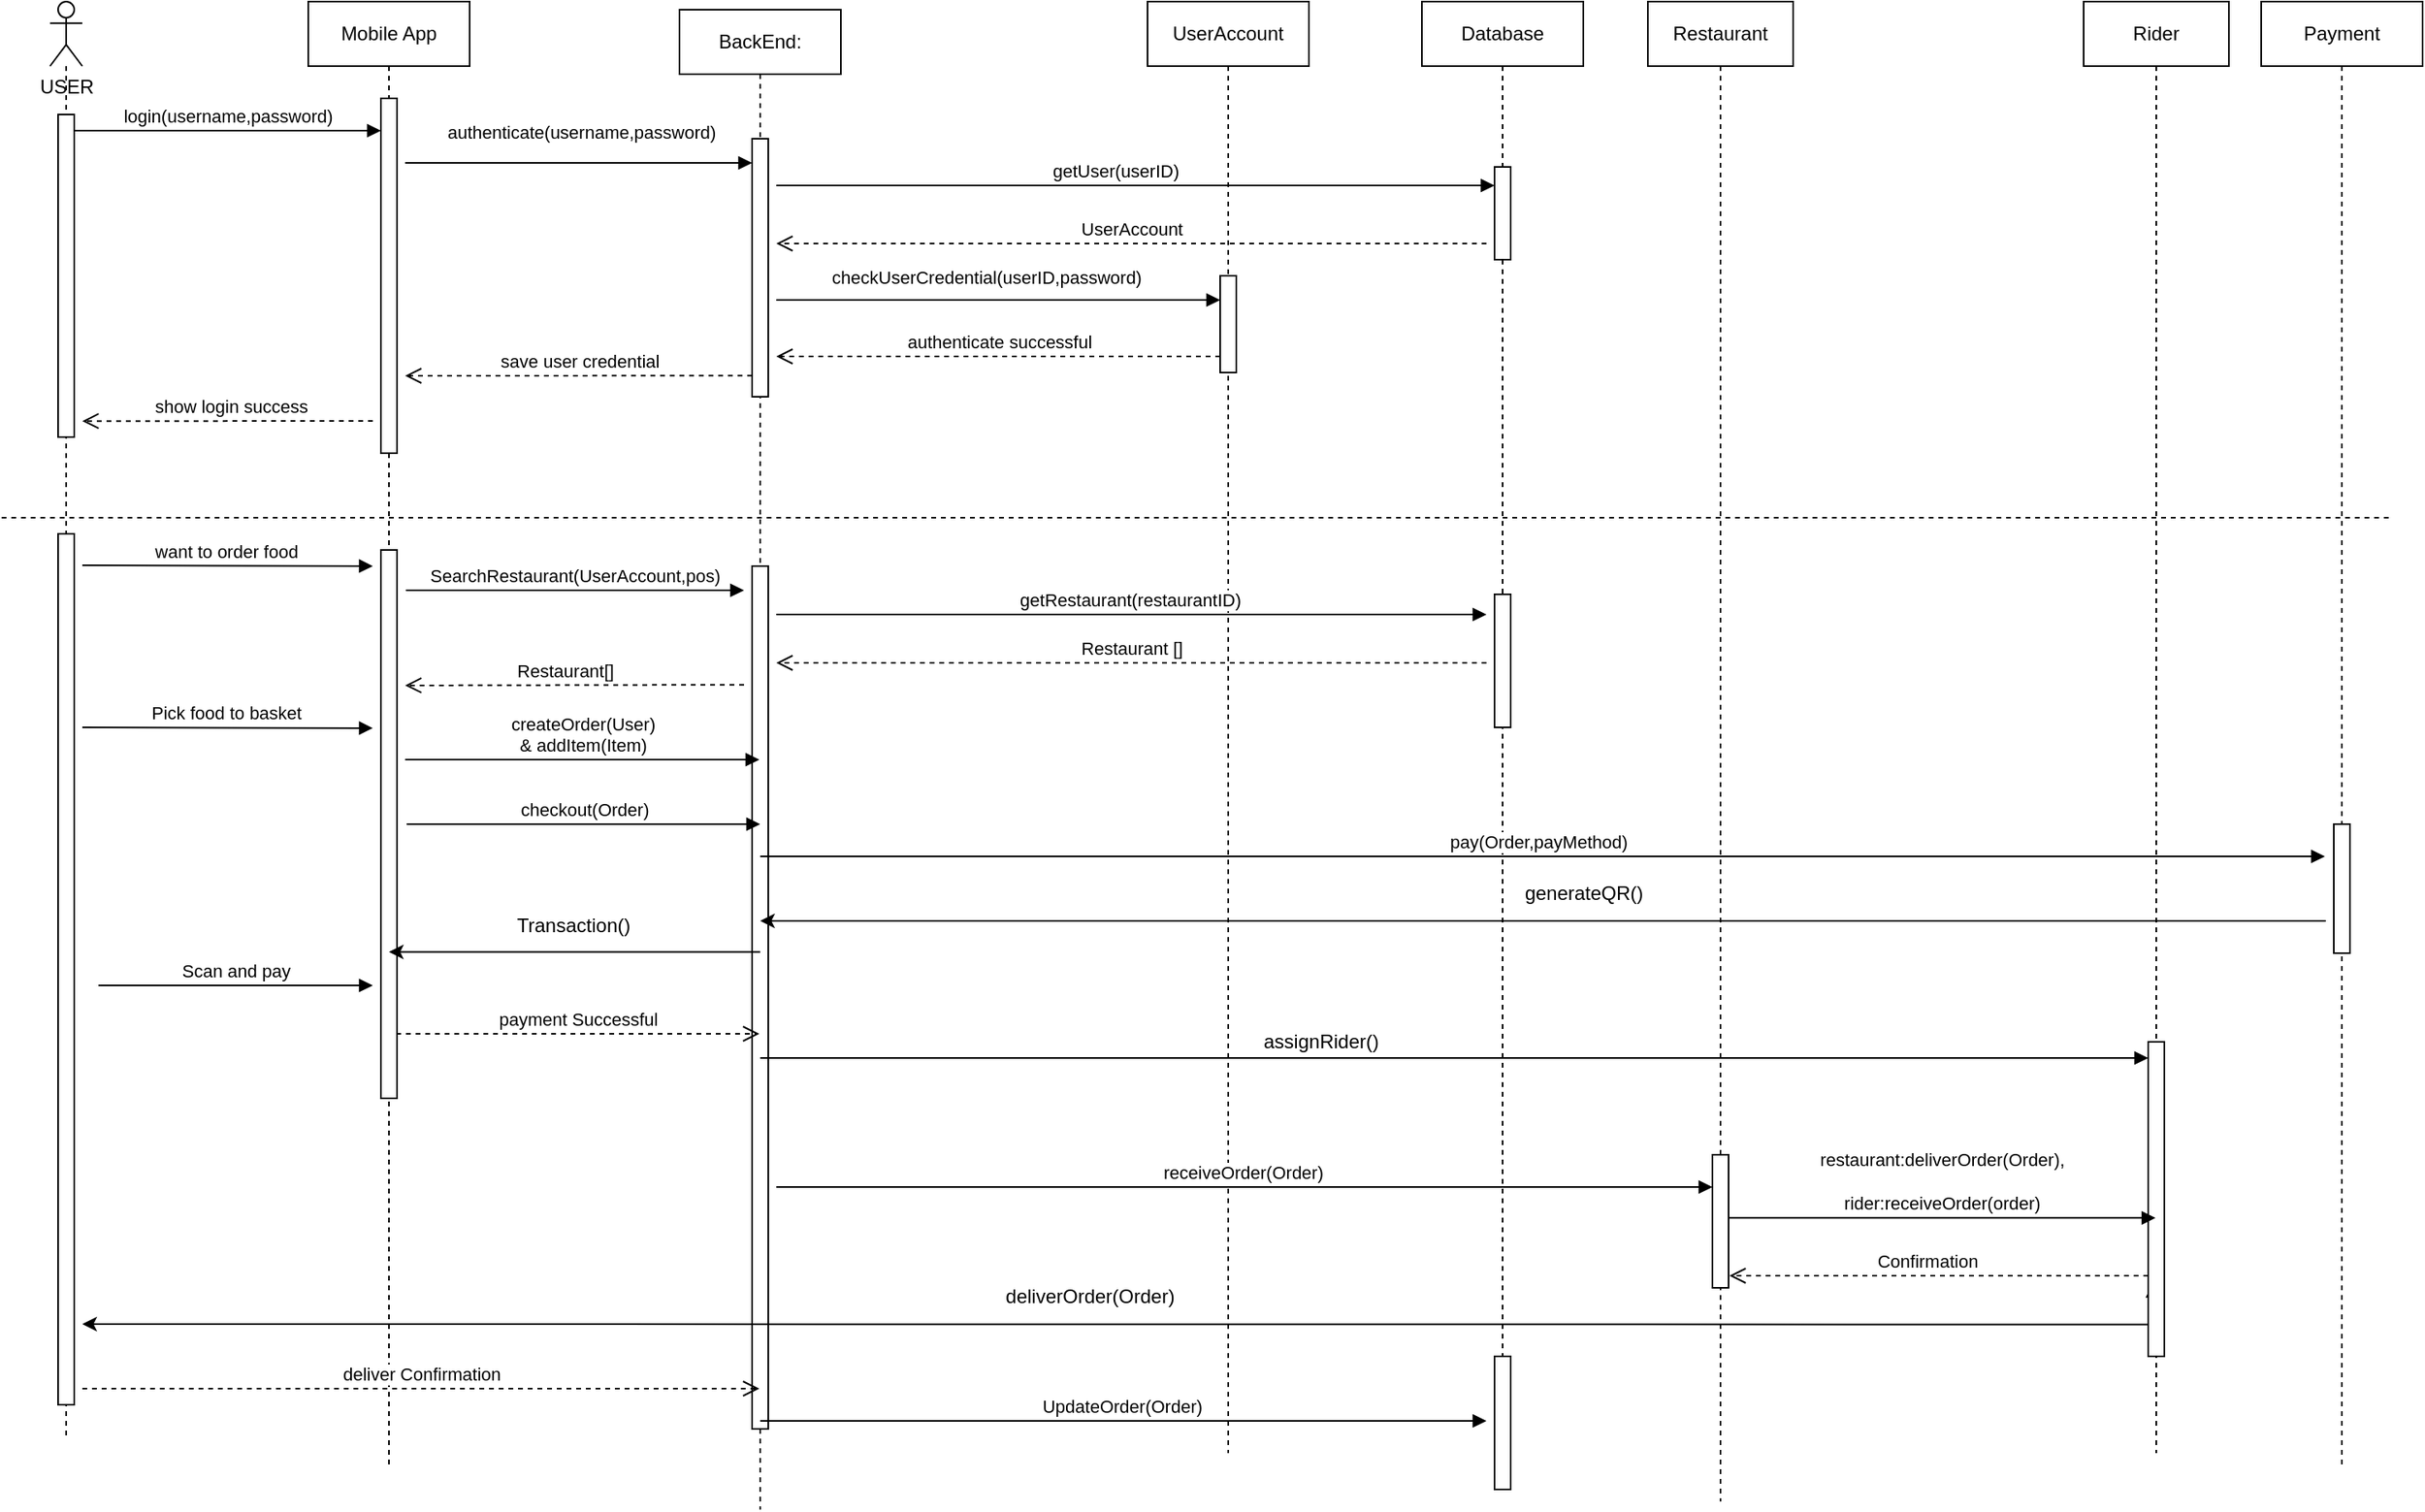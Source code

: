 <mxfile version="27.2.0">
  <diagram name="Page-1" id="UST4I9pK4YMWcaEYPqt1">
    <mxGraphModel dx="1782" dy="844" grid="1" gridSize="10" guides="1" tooltips="1" connect="1" arrows="1" fold="1" page="1" pageScale="1" pageWidth="1100" pageHeight="850" math="0" shadow="0">
      <root>
        <mxCell id="0" />
        <mxCell id="1" parent="0" />
        <mxCell id="Ubm2rYDGmobeWUHp4W_3-1" value="" style="shape=umlLifeline;perimeter=lifelinePerimeter;whiteSpace=wrap;html=1;container=1;dropTarget=0;collapsible=0;recursiveResize=0;outlineConnect=0;portConstraint=eastwest;newEdgeStyle={&quot;curved&quot;:0,&quot;rounded&quot;:0};participant=umlActor;" parent="1" vertex="1">
          <mxGeometry x="20" y="60" width="20" height="890" as="geometry" />
        </mxCell>
        <mxCell id="Ubm2rYDGmobeWUHp4W_3-10" value="" style="html=1;points=[[0,0,0,0,5],[0,1,0,0,-5],[1,0,0,0,5],[1,1,0,0,-5]];perimeter=orthogonalPerimeter;outlineConnect=0;targetShapes=umlLifeline;portConstraint=eastwest;newEdgeStyle={&quot;curved&quot;:0,&quot;rounded&quot;:0};" parent="Ubm2rYDGmobeWUHp4W_3-1" vertex="1">
          <mxGeometry x="5" y="70" width="10" height="200" as="geometry" />
        </mxCell>
        <mxCell id="Ubm2rYDGmobeWUHp4W_3-38" value="" style="html=1;points=[[0,0,0,0,5],[0,1,0,0,-5],[1,0,0,0,5],[1,1,0,0,-5]];perimeter=orthogonalPerimeter;outlineConnect=0;targetShapes=umlLifeline;portConstraint=eastwest;newEdgeStyle={&quot;curved&quot;:0,&quot;rounded&quot;:0};" parent="Ubm2rYDGmobeWUHp4W_3-1" vertex="1">
          <mxGeometry x="5" y="330" width="10" height="540" as="geometry" />
        </mxCell>
        <mxCell id="Ubm2rYDGmobeWUHp4W_3-2" value="Mobile App" style="shape=umlLifeline;perimeter=lifelinePerimeter;whiteSpace=wrap;html=1;container=1;dropTarget=0;collapsible=0;recursiveResize=0;outlineConnect=0;portConstraint=eastwest;newEdgeStyle={&quot;curved&quot;:0,&quot;rounded&quot;:0};" parent="1" vertex="1">
          <mxGeometry x="180" y="60" width="100" height="910" as="geometry" />
        </mxCell>
        <mxCell id="Ubm2rYDGmobeWUHp4W_3-11" value="" style="html=1;points=[[0,0,0,0,5],[0,1,0,0,-5],[1,0,0,0,5],[1,1,0,0,-5]];perimeter=orthogonalPerimeter;outlineConnect=0;targetShapes=umlLifeline;portConstraint=eastwest;newEdgeStyle={&quot;curved&quot;:0,&quot;rounded&quot;:0};" parent="Ubm2rYDGmobeWUHp4W_3-2" vertex="1">
          <mxGeometry x="45" y="60" width="10" height="220" as="geometry" />
        </mxCell>
        <mxCell id="Ubm2rYDGmobeWUHp4W_3-43" value="" style="html=1;points=[[0,0,0,0,5],[0,1,0,0,-5],[1,0,0,0,5],[1,1,0,0,-5]];perimeter=orthogonalPerimeter;outlineConnect=0;targetShapes=umlLifeline;portConstraint=eastwest;newEdgeStyle={&quot;curved&quot;:0,&quot;rounded&quot;:0};" parent="Ubm2rYDGmobeWUHp4W_3-2" vertex="1">
          <mxGeometry x="45" y="340" width="10" height="340" as="geometry" />
        </mxCell>
        <mxCell id="Ubm2rYDGmobeWUHp4W_3-3" value="BackEnd:" style="shape=umlLifeline;perimeter=lifelinePerimeter;whiteSpace=wrap;html=1;container=1;dropTarget=0;collapsible=0;recursiveResize=0;outlineConnect=0;portConstraint=eastwest;newEdgeStyle={&quot;curved&quot;:0,&quot;rounded&quot;:0};" parent="1" vertex="1">
          <mxGeometry x="410" y="65" width="100" height="930" as="geometry" />
        </mxCell>
        <mxCell id="Ubm2rYDGmobeWUHp4W_3-14" value="" style="html=1;points=[[0,0,0,0,5],[0,1,0,0,-5],[1,0,0,0,5],[1,1,0,0,-5]];perimeter=orthogonalPerimeter;outlineConnect=0;targetShapes=umlLifeline;portConstraint=eastwest;newEdgeStyle={&quot;curved&quot;:0,&quot;rounded&quot;:0};" parent="Ubm2rYDGmobeWUHp4W_3-3" vertex="1">
          <mxGeometry x="45" y="80" width="10" height="160" as="geometry" />
        </mxCell>
        <mxCell id="Ubm2rYDGmobeWUHp4W_3-44" value="" style="html=1;points=[[0,0,0,0,5],[0,1,0,0,-5],[1,0,0,0,5],[1,1,0,0,-5]];perimeter=orthogonalPerimeter;outlineConnect=0;targetShapes=umlLifeline;portConstraint=eastwest;newEdgeStyle={&quot;curved&quot;:0,&quot;rounded&quot;:0};" parent="Ubm2rYDGmobeWUHp4W_3-3" vertex="1">
          <mxGeometry x="45" y="345" width="10" height="535" as="geometry" />
        </mxCell>
        <mxCell id="Ubm2rYDGmobeWUHp4W_3-5" value="UserAccount" style="shape=umlLifeline;perimeter=lifelinePerimeter;whiteSpace=wrap;html=1;container=1;dropTarget=0;collapsible=0;recursiveResize=0;outlineConnect=0;portConstraint=eastwest;newEdgeStyle={&quot;curved&quot;:0,&quot;rounded&quot;:0};" parent="1" vertex="1">
          <mxGeometry x="700" y="60" width="100" height="900" as="geometry" />
        </mxCell>
        <mxCell id="Ubm2rYDGmobeWUHp4W_3-6" value="Database" style="shape=umlLifeline;perimeter=lifelinePerimeter;whiteSpace=wrap;html=1;container=1;dropTarget=0;collapsible=0;recursiveResize=0;outlineConnect=0;portConstraint=eastwest;newEdgeStyle={&quot;curved&quot;:0,&quot;rounded&quot;:0};" parent="1" vertex="1">
          <mxGeometry x="870" y="60" width="100" height="922.5" as="geometry" />
        </mxCell>
        <mxCell id="Ubm2rYDGmobeWUHp4W_3-21" value="" style="html=1;points=[[0,0,0,0,5],[0,1,0,0,-5],[1,0,0,0,5],[1,1,0,0,-5]];perimeter=orthogonalPerimeter;outlineConnect=0;targetShapes=umlLifeline;portConstraint=eastwest;newEdgeStyle={&quot;curved&quot;:0,&quot;rounded&quot;:0};" parent="Ubm2rYDGmobeWUHp4W_3-6" vertex="1">
          <mxGeometry x="45" y="102.5" width="10" height="57.5" as="geometry" />
        </mxCell>
        <mxCell id="Ubm2rYDGmobeWUHp4W_3-47" value="" style="html=1;points=[[0,0,0,0,5],[0,1,0,0,-5],[1,0,0,0,5],[1,1,0,0,-5]];perimeter=orthogonalPerimeter;outlineConnect=0;targetShapes=umlLifeline;portConstraint=eastwest;newEdgeStyle={&quot;curved&quot;:0,&quot;rounded&quot;:0};" parent="Ubm2rYDGmobeWUHp4W_3-6" vertex="1">
          <mxGeometry x="45" y="367.5" width="10" height="82.5" as="geometry" />
        </mxCell>
        <mxCell id="Ubm2rYDGmobeWUHp4W_3-96" value="" style="html=1;points=[[0,0,0,0,5],[0,1,0,0,-5],[1,0,0,0,5],[1,1,0,0,-5]];perimeter=orthogonalPerimeter;outlineConnect=0;targetShapes=umlLifeline;portConstraint=eastwest;newEdgeStyle={&quot;curved&quot;:0,&quot;rounded&quot;:0};" parent="Ubm2rYDGmobeWUHp4W_3-6" vertex="1">
          <mxGeometry x="45" y="840" width="10" height="82.5" as="geometry" />
        </mxCell>
        <mxCell id="Ubm2rYDGmobeWUHp4W_3-7" value="Payment" style="shape=umlLifeline;perimeter=lifelinePerimeter;whiteSpace=wrap;html=1;container=1;dropTarget=0;collapsible=0;recursiveResize=0;outlineConnect=0;portConstraint=eastwest;newEdgeStyle={&quot;curved&quot;:0,&quot;rounded&quot;:0};" parent="1" vertex="1">
          <mxGeometry x="1390" y="60" width="100" height="910" as="geometry" />
        </mxCell>
        <mxCell id="Ubm2rYDGmobeWUHp4W_3-73" value="" style="html=1;points=[[0,0,0,0,5],[0,1,0,0,-5],[1,0,0,0,5],[1,1,0,0,-5]];perimeter=orthogonalPerimeter;outlineConnect=0;targetShapes=umlLifeline;portConstraint=eastwest;newEdgeStyle={&quot;curved&quot;:0,&quot;rounded&quot;:0};" parent="Ubm2rYDGmobeWUHp4W_3-7" vertex="1">
          <mxGeometry x="45" y="510" width="10" height="80" as="geometry" />
        </mxCell>
        <mxCell id="Ubm2rYDGmobeWUHp4W_3-8" value="Restaurant" style="shape=umlLifeline;perimeter=lifelinePerimeter;whiteSpace=wrap;html=1;container=1;dropTarget=0;collapsible=0;recursiveResize=0;outlineConnect=0;portConstraint=eastwest;newEdgeStyle={&quot;curved&quot;:0,&quot;rounded&quot;:0};size=40;" parent="1" vertex="1">
          <mxGeometry x="1010" y="60" width="90" height="930" as="geometry" />
        </mxCell>
        <mxCell id="Ubm2rYDGmobeWUHp4W_3-61" value="" style="html=1;points=[[0,0,0,0,5],[0,1,0,0,-5],[1,0,0,0,5],[1,1,0,0,-5]];perimeter=orthogonalPerimeter;outlineConnect=0;targetShapes=umlLifeline;portConstraint=eastwest;newEdgeStyle={&quot;curved&quot;:0,&quot;rounded&quot;:0};" parent="Ubm2rYDGmobeWUHp4W_3-8" vertex="1">
          <mxGeometry x="40" y="715" width="10" height="82.5" as="geometry" />
        </mxCell>
        <mxCell id="Ubm2rYDGmobeWUHp4W_3-9" value="Rider" style="shape=umlLifeline;perimeter=lifelinePerimeter;whiteSpace=wrap;html=1;container=1;dropTarget=0;collapsible=0;recursiveResize=0;outlineConnect=0;portConstraint=eastwest;newEdgeStyle={&quot;curved&quot;:0,&quot;rounded&quot;:0};size=40;" parent="1" vertex="1">
          <mxGeometry x="1280" y="60" width="90" height="900" as="geometry" />
        </mxCell>
        <mxCell id="Ubm2rYDGmobeWUHp4W_3-13" value="login(username,password)" style="html=1;verticalAlign=bottom;endArrow=block;curved=0;rounded=0;" parent="1" source="Ubm2rYDGmobeWUHp4W_3-10" edge="1">
          <mxGeometry x="-0.006" width="80" relative="1" as="geometry">
            <mxPoint x="85" y="140" as="sourcePoint" />
            <mxPoint x="225" y="140" as="targetPoint" />
            <mxPoint as="offset" />
          </mxGeometry>
        </mxCell>
        <mxCell id="Ubm2rYDGmobeWUHp4W_3-15" value="&amp;nbsp;" style="text;whiteSpace=wrap;html=1;" parent="1" vertex="1">
          <mxGeometry x="420" y="235" width="40" height="40" as="geometry" />
        </mxCell>
        <mxCell id="Ubm2rYDGmobeWUHp4W_3-18" value="&amp;nbsp;" style="text;whiteSpace=wrap;html=1;" parent="1" vertex="1">
          <mxGeometry x="680" y="150" width="40" height="40" as="geometry" />
        </mxCell>
        <mxCell id="Ubm2rYDGmobeWUHp4W_3-22" value="getUser(userID)" style="html=1;verticalAlign=bottom;endArrow=block;curved=0;rounded=0;" parent="1" target="Ubm2rYDGmobeWUHp4W_3-21" edge="1">
          <mxGeometry x="-0.053" width="80" relative="1" as="geometry">
            <mxPoint x="470" y="174" as="sourcePoint" />
            <mxPoint x="910" y="174" as="targetPoint" />
            <mxPoint x="-1" as="offset" />
          </mxGeometry>
        </mxCell>
        <mxCell id="Ubm2rYDGmobeWUHp4W_3-20" value="authenticate(username,password)" style="html=1;verticalAlign=bottom;endArrow=block;curved=0;rounded=0;" parent="1" target="Ubm2rYDGmobeWUHp4W_3-14" edge="1">
          <mxGeometry x="0.023" y="10" width="80" relative="1" as="geometry">
            <mxPoint x="240" y="160" as="sourcePoint" />
            <mxPoint x="430" y="160" as="targetPoint" />
            <mxPoint x="-1" as="offset" />
          </mxGeometry>
        </mxCell>
        <mxCell id="Ubm2rYDGmobeWUHp4W_3-24" value="UserAccount" style="html=1;verticalAlign=bottom;endArrow=open;dashed=1;endSize=8;curved=0;rounded=0;" parent="1" edge="1">
          <mxGeometry relative="1" as="geometry">
            <mxPoint x="910" y="210" as="sourcePoint" />
            <mxPoint x="470" y="210" as="targetPoint" />
          </mxGeometry>
        </mxCell>
        <mxCell id="Ubm2rYDGmobeWUHp4W_3-25" value="" style="html=1;points=[[0,0,0,0,5],[0,1,0,0,-5],[1,0,0,0,5],[1,1,0,0,-5]];perimeter=orthogonalPerimeter;outlineConnect=0;targetShapes=umlLifeline;portConstraint=eastwest;newEdgeStyle={&quot;curved&quot;:0,&quot;rounded&quot;:0};" parent="1" vertex="1">
          <mxGeometry x="745" y="230" width="10" height="60" as="geometry" />
        </mxCell>
        <mxCell id="Ubm2rYDGmobeWUHp4W_3-27" value="&amp;nbsp;" style="text;whiteSpace=wrap;html=1;" parent="1" vertex="1">
          <mxGeometry x="740" y="485" width="40" height="40" as="geometry" />
        </mxCell>
        <mxCell id="Ubm2rYDGmobeWUHp4W_3-29" value="checkUserCredential(userID,password)" style="html=1;verticalAlign=bottom;endArrow=block;curved=0;rounded=0;" parent="1" target="Ubm2rYDGmobeWUHp4W_3-25" edge="1">
          <mxGeometry x="-0.054" y="5" width="80" relative="1" as="geometry">
            <mxPoint x="470" y="245" as="sourcePoint" />
            <mxPoint x="619" y="247" as="targetPoint" />
            <mxPoint as="offset" />
          </mxGeometry>
        </mxCell>
        <mxCell id="Ubm2rYDGmobeWUHp4W_3-30" value="authenticate successful" style="html=1;verticalAlign=bottom;endArrow=open;dashed=1;endSize=8;curved=0;rounded=0;" parent="1" edge="1">
          <mxGeometry relative="1" as="geometry">
            <mxPoint x="745" y="280" as="sourcePoint" />
            <mxPoint x="470" y="280" as="targetPoint" />
          </mxGeometry>
        </mxCell>
        <mxCell id="Ubm2rYDGmobeWUHp4W_3-31" value="save user credential" style="html=1;verticalAlign=bottom;endArrow=open;dashed=1;endSize=8;curved=0;rounded=0;" parent="1" edge="1">
          <mxGeometry relative="1" as="geometry">
            <mxPoint x="455" y="291.88" as="sourcePoint" />
            <mxPoint x="240" y="292" as="targetPoint" />
          </mxGeometry>
        </mxCell>
        <mxCell id="Ubm2rYDGmobeWUHp4W_3-32" value="&amp;nbsp;" style="text;whiteSpace=wrap;html=1;" parent="1" vertex="1">
          <mxGeometry x="590" y="470" width="40" height="40" as="geometry" />
        </mxCell>
        <mxCell id="Ubm2rYDGmobeWUHp4W_3-34" value="&amp;nbsp;" style="text;whiteSpace=wrap;html=1;" parent="1" vertex="1">
          <mxGeometry x="840" y="765" width="40" height="40" as="geometry" />
        </mxCell>
        <mxCell id="Ubm2rYDGmobeWUHp4W_3-35" value="" style="endArrow=none;dashed=1;html=1;rounded=0;" parent="1" edge="1">
          <mxGeometry width="50" height="50" relative="1" as="geometry">
            <mxPoint x="-10" y="380" as="sourcePoint" />
            <mxPoint x="1470" y="380" as="targetPoint" />
          </mxGeometry>
        </mxCell>
        <mxCell id="Ubm2rYDGmobeWUHp4W_3-36" value="show login success" style="html=1;verticalAlign=bottom;endArrow=open;dashed=1;endSize=8;curved=0;rounded=0;" parent="1" edge="1">
          <mxGeometry x="-0.023" relative="1" as="geometry">
            <mxPoint x="220" y="320" as="sourcePoint" />
            <mxPoint x="40" y="320.12" as="targetPoint" />
            <mxPoint as="offset" />
          </mxGeometry>
        </mxCell>
        <mxCell id="Ubm2rYDGmobeWUHp4W_3-42" value="want to order food" style="html=1;verticalAlign=bottom;endArrow=block;curved=0;rounded=0;" parent="1" edge="1">
          <mxGeometry x="-0.006" width="80" relative="1" as="geometry">
            <mxPoint x="40" y="409.52" as="sourcePoint" />
            <mxPoint x="220" y="410" as="targetPoint" />
            <mxPoint as="offset" />
          </mxGeometry>
        </mxCell>
        <mxCell id="Ubm2rYDGmobeWUHp4W_3-45" value="SearchRestaurant(UserAccount,pos)" style="html=1;verticalAlign=bottom;endArrow=block;curved=0;rounded=0;" parent="1" edge="1">
          <mxGeometry x="-0.006" width="80" relative="1" as="geometry">
            <mxPoint x="240.5" y="425" as="sourcePoint" />
            <mxPoint x="450" y="425" as="targetPoint" />
            <mxPoint as="offset" />
          </mxGeometry>
        </mxCell>
        <mxCell id="Ubm2rYDGmobeWUHp4W_3-46" value="&amp;nbsp;" style="text;whiteSpace=wrap;html=1;" parent="1" vertex="1">
          <mxGeometry x="970" y="765" width="40" height="40" as="geometry" />
        </mxCell>
        <mxCell id="Ubm2rYDGmobeWUHp4W_3-48" value="getRestaurant(restaurantID)" style="html=1;verticalAlign=bottom;endArrow=block;curved=0;rounded=0;" parent="1" edge="1">
          <mxGeometry x="-0.006" width="80" relative="1" as="geometry">
            <mxPoint x="470" y="440" as="sourcePoint" />
            <mxPoint x="910" y="440" as="targetPoint" />
            <mxPoint as="offset" />
          </mxGeometry>
        </mxCell>
        <mxCell id="Ubm2rYDGmobeWUHp4W_3-49" value="&amp;nbsp;" style="text;whiteSpace=wrap;html=1;" parent="1" vertex="1">
          <mxGeometry x="1150" y="500" width="40" height="40" as="geometry" />
        </mxCell>
        <mxCell id="Ubm2rYDGmobeWUHp4W_3-51" value="Restaurant []" style="html=1;verticalAlign=bottom;endArrow=open;dashed=1;endSize=8;curved=0;rounded=0;" parent="1" edge="1">
          <mxGeometry relative="1" as="geometry">
            <mxPoint x="910" y="470" as="sourcePoint" />
            <mxPoint x="470" y="470" as="targetPoint" />
          </mxGeometry>
        </mxCell>
        <mxCell id="Ubm2rYDGmobeWUHp4W_3-52" value="&amp;nbsp;" style="text;whiteSpace=wrap;html=1;" parent="1" vertex="1">
          <mxGeometry x="950" y="795" width="40" height="40" as="geometry" />
        </mxCell>
        <mxCell id="Ubm2rYDGmobeWUHp4W_3-53" value="Restaurant[]" style="html=1;verticalAlign=bottom;endArrow=open;dashed=1;endSize=8;curved=0;rounded=0;" parent="1" edge="1">
          <mxGeometry x="0.059" relative="1" as="geometry">
            <mxPoint x="450" y="483.57" as="sourcePoint" />
            <mxPoint x="240" y="484" as="targetPoint" />
            <mxPoint as="offset" />
          </mxGeometry>
        </mxCell>
        <mxCell id="Ubm2rYDGmobeWUHp4W_3-55" value="Pick food to basket" style="html=1;verticalAlign=bottom;endArrow=block;curved=0;rounded=0;" parent="1" edge="1">
          <mxGeometry x="-0.006" width="80" relative="1" as="geometry">
            <mxPoint x="40" y="510" as="sourcePoint" />
            <mxPoint x="220" y="510.48" as="targetPoint" />
            <mxPoint as="offset" />
          </mxGeometry>
        </mxCell>
        <mxCell id="Ubm2rYDGmobeWUHp4W_3-56" value="&lt;div&gt;createOrder(User)&lt;/div&gt;&lt;div&gt;&amp;amp; addItem(Item)&lt;/div&gt;" style="html=1;verticalAlign=bottom;endArrow=block;curved=0;rounded=0;" parent="1" target="Ubm2rYDGmobeWUHp4W_3-3" edge="1">
          <mxGeometry width="80" relative="1" as="geometry">
            <mxPoint x="240" y="530" as="sourcePoint" />
            <mxPoint x="420" y="530.48" as="targetPoint" />
            <mxPoint as="offset" />
          </mxGeometry>
        </mxCell>
        <mxCell id="Ubm2rYDGmobeWUHp4W_3-57" value="" style="html=1;verticalAlign=bottom;endArrow=block;curved=0;rounded=0;" parent="1" source="Ubm2rYDGmobeWUHp4W_3-58" edge="1">
          <mxGeometry y="435" width="80" relative="1" as="geometry">
            <mxPoint x="270" y="715" as="sourcePoint" />
            <mxPoint x="1322.643" y="855" as="targetPoint" />
            <mxPoint x="-434" y="-31" as="offset" />
          </mxGeometry>
        </mxCell>
        <mxCell id="Ubm2rYDGmobeWUHp4W_3-59" value="" style="html=1;verticalAlign=bottom;endArrow=block;curved=0;rounded=0;" parent="1" target="Ubm2rYDGmobeWUHp4W_3-58" edge="1">
          <mxGeometry x="-0.006" width="80" relative="1" as="geometry">
            <mxPoint x="460" y="715" as="sourcePoint" />
            <mxPoint x="1514" y="715" as="targetPoint" />
            <mxPoint as="offset" />
          </mxGeometry>
        </mxCell>
        <mxCell id="Ubm2rYDGmobeWUHp4W_3-58" value="" style="html=1;points=[[0,0,0,0,5],[0,1,0,0,-5],[1,0,0,0,5],[1,1,0,0,-5]];perimeter=orthogonalPerimeter;outlineConnect=0;targetShapes=umlLifeline;portConstraint=eastwest;newEdgeStyle={&quot;curved&quot;:0,&quot;rounded&quot;:0};" parent="1" vertex="1">
          <mxGeometry x="1320" y="705" width="10" height="195" as="geometry" />
        </mxCell>
        <mxCell id="Ubm2rYDGmobeWUHp4W_3-62" value="receiveOrder(Order)" style="html=1;verticalAlign=bottom;endArrow=block;curved=0;rounded=0;" parent="1" edge="1">
          <mxGeometry x="-0.006" width="80" relative="1" as="geometry">
            <mxPoint x="470" y="795" as="sourcePoint" />
            <mxPoint x="1050" y="795" as="targetPoint" />
            <mxPoint as="offset" />
          </mxGeometry>
        </mxCell>
        <mxCell id="Ubm2rYDGmobeWUHp4W_3-64" value="assignRider()" style="text;whiteSpace=wrap;html=1;" parent="1" vertex="1">
          <mxGeometry x="770" y="691" width="130" height="40" as="geometry" />
        </mxCell>
        <mxCell id="Ubm2rYDGmobeWUHp4W_3-67" value="&lt;div&gt;restaurant:deliverOrder(Order),&lt;/div&gt;&lt;div&gt;&lt;br&gt;&lt;/div&gt;&lt;div&gt;rider:receiveOrder(order)&lt;/div&gt;" style="html=1;verticalAlign=bottom;endArrow=block;curved=0;rounded=0;" parent="1" edge="1">
          <mxGeometry x="-0.006" width="80" relative="1" as="geometry">
            <mxPoint x="1060" y="814.17" as="sourcePoint" />
            <mxPoint x="1324.5" y="814.17" as="targetPoint" />
            <mxPoint as="offset" />
          </mxGeometry>
        </mxCell>
        <mxCell id="Ubm2rYDGmobeWUHp4W_3-70" value="checkout(Order)" style="html=1;verticalAlign=bottom;endArrow=block;curved=0;rounded=0;" parent="1" edge="1">
          <mxGeometry width="80" relative="1" as="geometry">
            <mxPoint x="241" y="570" as="sourcePoint" />
            <mxPoint x="460" y="570" as="targetPoint" />
            <mxPoint as="offset" />
          </mxGeometry>
        </mxCell>
        <mxCell id="Ubm2rYDGmobeWUHp4W_3-72" value="pay(Order,payMethod)" style="html=1;verticalAlign=bottom;endArrow=block;curved=0;rounded=0;" parent="1" edge="1">
          <mxGeometry x="-0.006" width="80" relative="1" as="geometry">
            <mxPoint x="460" y="590" as="sourcePoint" />
            <mxPoint x="1429.5" y="590" as="targetPoint" />
            <mxPoint as="offset" />
          </mxGeometry>
        </mxCell>
        <mxCell id="Ubm2rYDGmobeWUHp4W_3-74" value="&amp;nbsp;" style="text;whiteSpace=wrap;html=1;" parent="1" vertex="1">
          <mxGeometry x="1440" y="630" width="40" height="40" as="geometry" />
        </mxCell>
        <mxCell id="Ubm2rYDGmobeWUHp4W_3-75" value="&amp;nbsp;" style="text;whiteSpace=wrap;html=1;" parent="1" vertex="1">
          <mxGeometry x="20" y="290" width="40" height="40" as="geometry" />
        </mxCell>
        <mxCell id="Ubm2rYDGmobeWUHp4W_3-77" value="" style="endArrow=classic;html=1;rounded=0;" parent="1" edge="1">
          <mxGeometry width="50" height="50" relative="1" as="geometry">
            <mxPoint x="1430" y="630" as="sourcePoint" />
            <mxPoint x="460.002" y="630" as="targetPoint" />
          </mxGeometry>
        </mxCell>
        <mxCell id="Ubm2rYDGmobeWUHp4W_3-78" value="generateQR()" style="text;html=1;align=center;verticalAlign=middle;resizable=0;points=[];autosize=1;strokeColor=none;fillColor=none;" parent="1" vertex="1">
          <mxGeometry x="915" y="598" width="110" height="30" as="geometry" />
        </mxCell>
        <mxCell id="Ubm2rYDGmobeWUHp4W_3-79" value="" style="endArrow=classic;html=1;rounded=0;" parent="1" target="Ubm2rYDGmobeWUHp4W_3-2" edge="1">
          <mxGeometry width="50" height="50" relative="1" as="geometry">
            <mxPoint x="460" y="649.23" as="sourcePoint" />
            <mxPoint x="330" y="649.23" as="targetPoint" />
          </mxGeometry>
        </mxCell>
        <mxCell id="Ubm2rYDGmobeWUHp4W_3-83" value="Scan and pay" style="html=1;verticalAlign=bottom;endArrow=block;curved=0;rounded=0;" parent="1" edge="1">
          <mxGeometry x="-0.006" width="80" relative="1" as="geometry">
            <mxPoint x="50" y="670" as="sourcePoint" />
            <mxPoint x="220" y="670" as="targetPoint" />
            <mxPoint as="offset" />
          </mxGeometry>
        </mxCell>
        <mxCell id="Ubm2rYDGmobeWUHp4W_3-87" value="Transaction()" style="text;html=1;align=center;verticalAlign=middle;resizable=0;points=[];autosize=1;strokeColor=none;fillColor=none;" parent="1" vertex="1">
          <mxGeometry x="284" y="618" width="120" height="30" as="geometry" />
        </mxCell>
        <mxCell id="Ubm2rYDGmobeWUHp4W_3-89" value="payment Successful" style="html=1;verticalAlign=bottom;endArrow=open;dashed=1;endSize=8;curved=0;rounded=0;" parent="1" target="Ubm2rYDGmobeWUHp4W_3-3" edge="1">
          <mxGeometry relative="1" as="geometry">
            <mxPoint x="234.5" y="700" as="sourcePoint" />
            <mxPoint x="404.0" y="700" as="targetPoint" />
          </mxGeometry>
        </mxCell>
        <mxCell id="Ubm2rYDGmobeWUHp4W_3-90" value="" style="endArrow=classic;html=1;rounded=0;" parent="1" edge="1">
          <mxGeometry width="50" height="50" relative="1" as="geometry">
            <mxPoint x="1320" y="880.23" as="sourcePoint" />
            <mxPoint x="40" y="880" as="targetPoint" />
          </mxGeometry>
        </mxCell>
        <mxCell id="Ubm2rYDGmobeWUHp4W_3-93" value="Confirmation" style="html=1;verticalAlign=bottom;endArrow=open;dashed=1;endSize=8;curved=0;rounded=0;" parent="1" edge="1">
          <mxGeometry x="0.059" relative="1" as="geometry">
            <mxPoint x="1320" y="850.0" as="sourcePoint" />
            <mxPoint x="1060.5" y="850.0" as="targetPoint" />
            <mxPoint as="offset" />
          </mxGeometry>
        </mxCell>
        <mxCell id="Ubm2rYDGmobeWUHp4W_3-94" value="deliverOrder(Order)" style="text;html=1;align=center;verticalAlign=middle;resizable=0;points=[];autosize=1;strokeColor=none;fillColor=none;" parent="1" vertex="1">
          <mxGeometry x="584" y="848" width="160" height="30" as="geometry" />
        </mxCell>
        <mxCell id="Ubm2rYDGmobeWUHp4W_3-95" value="&amp;nbsp;" style="text;whiteSpace=wrap;html=1;" parent="1" vertex="1">
          <mxGeometry x="970" y="880" width="40" height="40" as="geometry" />
        </mxCell>
        <mxCell id="Ubm2rYDGmobeWUHp4W_3-97" value="deliver Confirmation" style="html=1;verticalAlign=bottom;endArrow=open;dashed=1;endSize=8;curved=0;rounded=0;" parent="1" target="Ubm2rYDGmobeWUHp4W_3-3" edge="1">
          <mxGeometry relative="1" as="geometry">
            <mxPoint x="40" y="920" as="sourcePoint" />
            <mxPoint x="265.5" y="920" as="targetPoint" />
          </mxGeometry>
        </mxCell>
        <mxCell id="Ubm2rYDGmobeWUHp4W_3-98" value="UpdateOrder(Order)" style="html=1;verticalAlign=bottom;endArrow=block;curved=0;rounded=0;" parent="1" edge="1">
          <mxGeometry x="-0.006" width="80" relative="1" as="geometry">
            <mxPoint x="460" y="940" as="sourcePoint" />
            <mxPoint x="910" y="940" as="targetPoint" />
            <mxPoint as="offset" />
          </mxGeometry>
        </mxCell>
        <mxCell id="Ubm2rYDGmobeWUHp4W_3-100" value="USER" style="text;html=1;align=center;verticalAlign=middle;resizable=0;points=[];autosize=1;strokeColor=none;fillColor=none;" parent="1" vertex="1">
          <mxGeometry x="5" y="98" width="50" height="30" as="geometry" />
        </mxCell>
      </root>
    </mxGraphModel>
  </diagram>
</mxfile>

